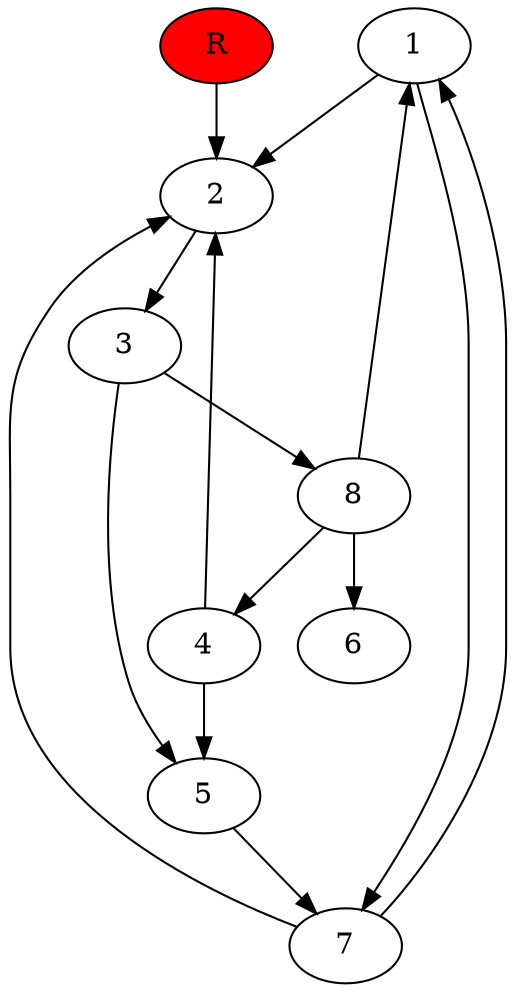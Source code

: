 digraph prb43610 {
	1
	2
	3
	4
	5
	6
	7
	8
	R [fillcolor="#ff0000" style=filled]
	1 -> 2
	1 -> 7
	2 -> 3
	3 -> 5
	3 -> 8
	4 -> 2
	4 -> 5
	5 -> 7
	7 -> 1
	7 -> 2
	8 -> 1
	8 -> 4
	8 -> 6
	R -> 2
}
